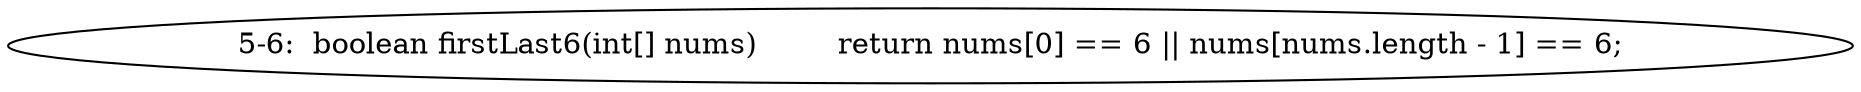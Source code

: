 digraph result_test { 
// graph-vertices
  a1  [label="5-6:  boolean firstLast6(int[] nums)	return nums[0] == 6 || nums[nums.length - 1] == 6;"]; 
// graph-edges
}